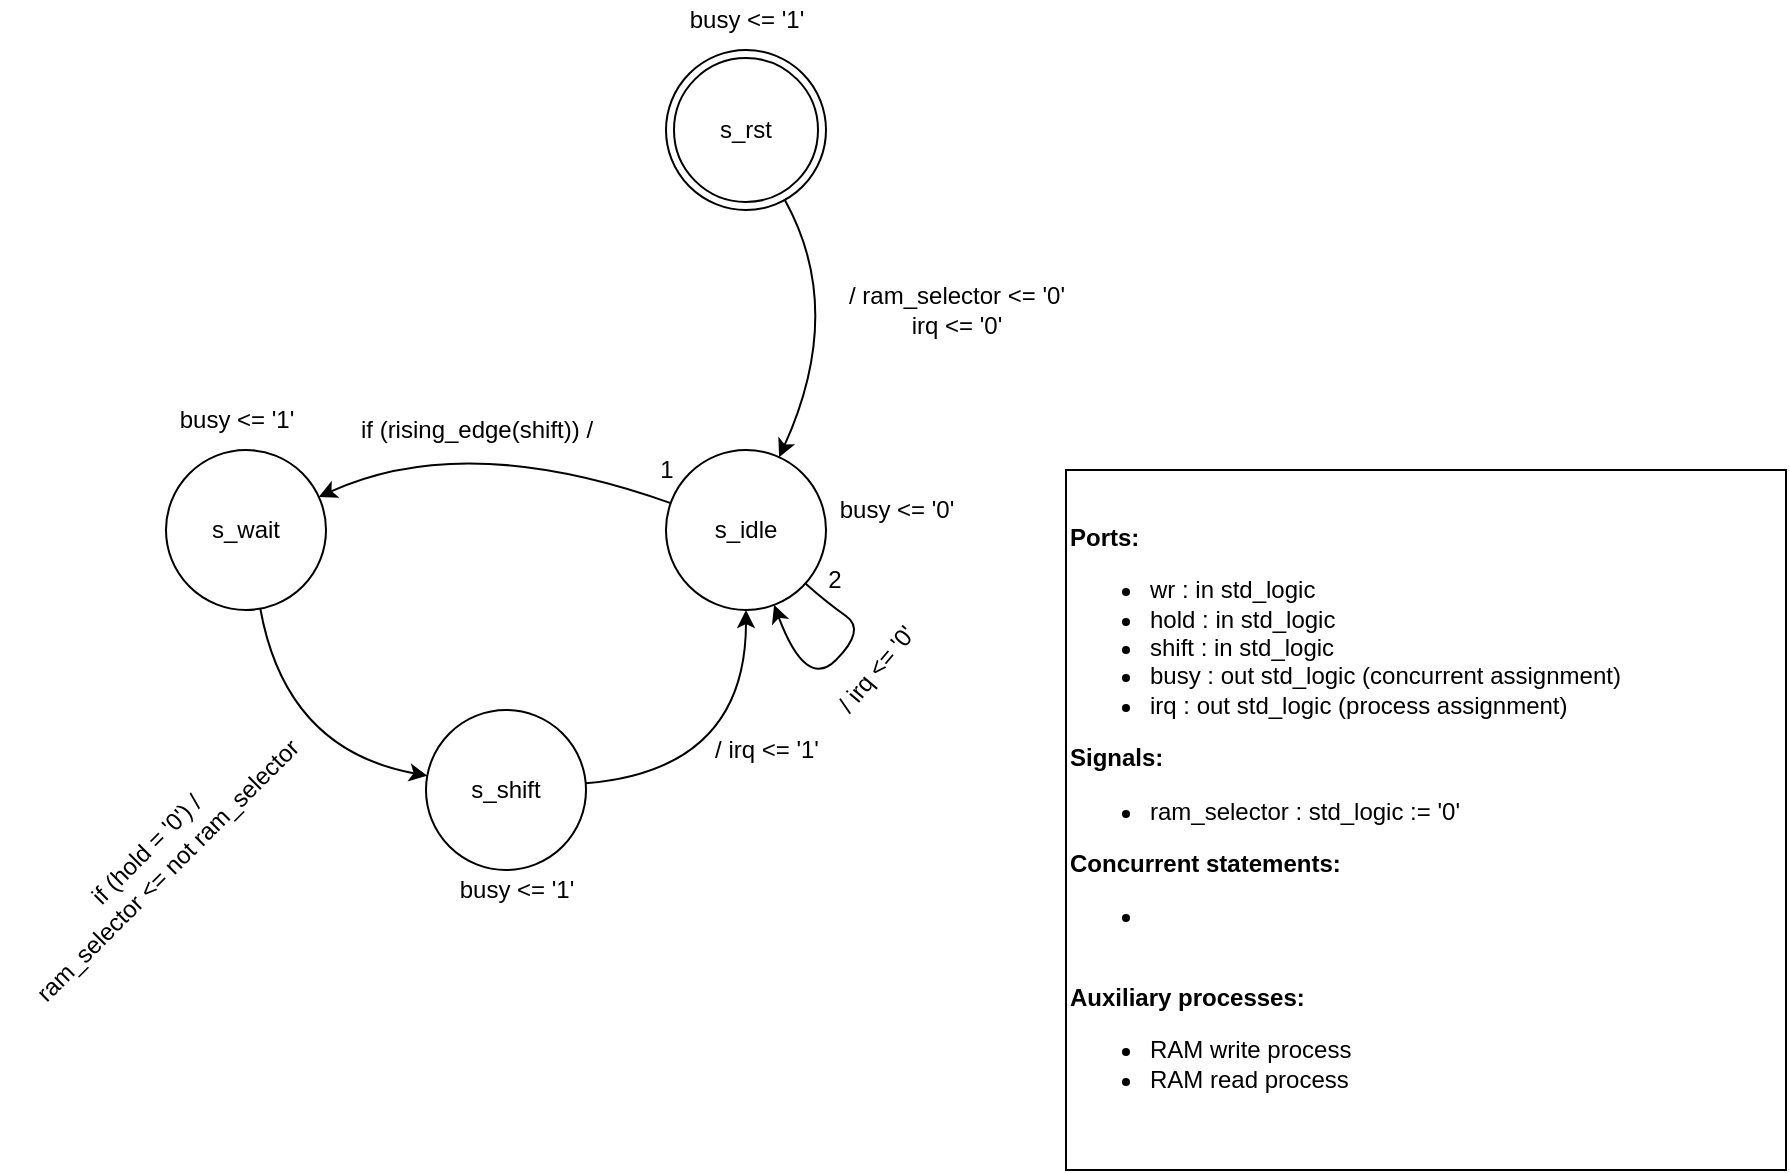 <mxfile version="16.5.2" type="github">
  <diagram id="UbQv_EctIj_w4tUcBMWh" name="Page-1">
    <mxGraphModel dx="2035" dy="683" grid="1" gridSize="10" guides="1" tooltips="1" connect="1" arrows="1" fold="1" page="1" pageScale="1" pageWidth="850" pageHeight="1100" math="0" shadow="0">
      <root>
        <mxCell id="0" />
        <mxCell id="1" parent="0" />
        <mxCell id="_KIMBr_GJViHkxQJKJZy-1" value="s_rst" style="ellipse;shape=doubleEllipse;whiteSpace=wrap;html=1;aspect=fixed;" vertex="1" parent="1">
          <mxGeometry x="280" y="160" width="80" height="80" as="geometry" />
        </mxCell>
        <mxCell id="_KIMBr_GJViHkxQJKJZy-2" value="s_idle" style="ellipse;whiteSpace=wrap;html=1;aspect=fixed;" vertex="1" parent="1">
          <mxGeometry x="280" y="360" width="80" height="80" as="geometry" />
        </mxCell>
        <mxCell id="_KIMBr_GJViHkxQJKJZy-3" value="" style="curved=1;endArrow=classic;html=1;rounded=0;" edge="1" parent="1" source="_KIMBr_GJViHkxQJKJZy-1" target="_KIMBr_GJViHkxQJKJZy-2">
          <mxGeometry width="50" height="50" relative="1" as="geometry">
            <mxPoint x="420" y="300" as="sourcePoint" />
            <mxPoint x="470" y="250" as="targetPoint" />
            <Array as="points">
              <mxPoint x="370" y="290" />
            </Array>
          </mxGeometry>
        </mxCell>
        <mxCell id="_KIMBr_GJViHkxQJKJZy-4" value="&lt;div&gt;/ ram_selector &amp;lt;= &#39;0&#39;&lt;/div&gt;&lt;div&gt;irq &amp;lt;= &#39;0&#39;&lt;br&gt;&lt;/div&gt;" style="text;html=1;align=center;verticalAlign=middle;resizable=0;points=[];autosize=1;strokeColor=none;fillColor=none;" vertex="1" parent="1">
          <mxGeometry x="365" y="275" width="120" height="30" as="geometry" />
        </mxCell>
        <mxCell id="_KIMBr_GJViHkxQJKJZy-6" value="&lt;div align=&quot;left&quot;&gt;&lt;b&gt;Ports:&lt;/b&gt;&lt;/div&gt;&lt;div align=&quot;left&quot;&gt;&lt;ul&gt;&lt;li&gt;wr : in std_logic&lt;/li&gt;&lt;li&gt;hold : in std_logic&lt;/li&gt;&lt;li&gt;shift : in std_logic&lt;/li&gt;&lt;li&gt;busy : out std_logic (concurrent assignment)&lt;br&gt;&lt;/li&gt;&lt;li&gt;irq : out std_logic (process assignment)&lt;/li&gt;&lt;/ul&gt;&lt;/div&gt;&lt;div&gt;&lt;b&gt;Signals:&lt;/b&gt;&lt;/div&gt;&lt;div&gt;&lt;ul&gt;&lt;li&gt;ram_selector : std_logic := &#39;0&#39;&lt;/li&gt;&lt;/ul&gt;&lt;/div&gt;&lt;div&gt;&lt;b&gt;Concurrent statements:&lt;/b&gt;&lt;/div&gt;&lt;div&gt;&lt;ul&gt;&lt;li&gt;&lt;br&gt;&lt;/li&gt;&lt;/ul&gt;&lt;/div&gt;&lt;div&gt;&lt;br&gt;&lt;/div&gt;&lt;div&gt;&lt;b&gt;Auxiliary processes:&lt;/b&gt;&lt;/div&gt;&lt;div align=&quot;left&quot;&gt;&lt;ul&gt;&lt;li&gt;RAM write process&lt;/li&gt;&lt;li&gt;RAM read process&lt;/li&gt;&lt;/ul&gt;&lt;/div&gt;" style="rounded=0;whiteSpace=wrap;html=1;align=left;" vertex="1" parent="1">
          <mxGeometry x="480" y="370" width="360" height="350" as="geometry" />
        </mxCell>
        <mxCell id="_KIMBr_GJViHkxQJKJZy-7" value="s_wait" style="ellipse;whiteSpace=wrap;html=1;aspect=fixed;" vertex="1" parent="1">
          <mxGeometry x="30" y="360" width="80" height="80" as="geometry" />
        </mxCell>
        <mxCell id="_KIMBr_GJViHkxQJKJZy-8" value="" style="curved=1;endArrow=classic;html=1;rounded=0;" edge="1" parent="1" source="_KIMBr_GJViHkxQJKJZy-2" target="_KIMBr_GJViHkxQJKJZy-7">
          <mxGeometry width="50" height="50" relative="1" as="geometry">
            <mxPoint x="130" y="410" as="sourcePoint" />
            <mxPoint x="180" y="360" as="targetPoint" />
            <Array as="points">
              <mxPoint x="180" y="350" />
            </Array>
          </mxGeometry>
        </mxCell>
        <mxCell id="_KIMBr_GJViHkxQJKJZy-9" value="&lt;div&gt;if (rising_edge(shift)) /&lt;/div&gt;" style="text;html=1;align=center;verticalAlign=middle;resizable=0;points=[];autosize=1;strokeColor=none;fillColor=none;" vertex="1" parent="1">
          <mxGeometry x="120" y="340" width="130" height="20" as="geometry" />
        </mxCell>
        <mxCell id="_KIMBr_GJViHkxQJKJZy-10" value="s_shift" style="ellipse;whiteSpace=wrap;html=1;aspect=fixed;" vertex="1" parent="1">
          <mxGeometry x="160" y="490" width="80" height="80" as="geometry" />
        </mxCell>
        <mxCell id="_KIMBr_GJViHkxQJKJZy-11" value="" style="curved=1;endArrow=classic;html=1;rounded=0;" edge="1" parent="1" source="_KIMBr_GJViHkxQJKJZy-7" target="_KIMBr_GJViHkxQJKJZy-10">
          <mxGeometry width="50" height="50" relative="1" as="geometry">
            <mxPoint x="30" y="550" as="sourcePoint" />
            <mxPoint x="80" y="500" as="targetPoint" />
            <Array as="points">
              <mxPoint x="90" y="510" />
            </Array>
          </mxGeometry>
        </mxCell>
        <mxCell id="_KIMBr_GJViHkxQJKJZy-12" value="&lt;div&gt;if (hold = &#39;0&#39;) /&lt;/div&gt;&lt;div&gt;ram_selector &amp;lt;= not ram_selector&lt;/div&gt;" style="text;html=1;align=center;verticalAlign=middle;resizable=0;points=[];autosize=1;strokeColor=none;fillColor=none;rotation=-45;" vertex="1" parent="1">
          <mxGeometry x="-70" y="550" width="190" height="30" as="geometry" />
        </mxCell>
        <mxCell id="_KIMBr_GJViHkxQJKJZy-15" value="" style="curved=1;endArrow=classic;html=1;rounded=0;" edge="1" parent="1" source="_KIMBr_GJViHkxQJKJZy-10" target="_KIMBr_GJViHkxQJKJZy-2">
          <mxGeometry width="50" height="50" relative="1" as="geometry">
            <mxPoint x="130" y="670" as="sourcePoint" />
            <mxPoint x="250.27" y="589.846" as="targetPoint" />
            <Array as="points">
              <mxPoint x="320" y="520" />
            </Array>
          </mxGeometry>
        </mxCell>
        <mxCell id="_KIMBr_GJViHkxQJKJZy-18" value="&lt;div&gt;busy &amp;lt;= &#39;1&#39;&lt;/div&gt;" style="text;html=1;align=center;verticalAlign=middle;resizable=0;points=[];autosize=1;strokeColor=none;fillColor=none;" vertex="1" parent="1">
          <mxGeometry x="285" y="135" width="70" height="20" as="geometry" />
        </mxCell>
        <mxCell id="_KIMBr_GJViHkxQJKJZy-19" value="&lt;div&gt;busy &amp;lt;= &#39;0&#39;&lt;/div&gt;" style="text;html=1;align=center;verticalAlign=middle;resizable=0;points=[];autosize=1;strokeColor=none;fillColor=none;" vertex="1" parent="1">
          <mxGeometry x="360" y="380" width="70" height="20" as="geometry" />
        </mxCell>
        <mxCell id="_KIMBr_GJViHkxQJKJZy-20" value="&lt;div&gt;busy &amp;lt;= &#39;1&#39;&lt;/div&gt;" style="text;html=1;align=center;verticalAlign=middle;resizable=0;points=[];autosize=1;strokeColor=none;fillColor=none;" vertex="1" parent="1">
          <mxGeometry x="30" y="335" width="70" height="20" as="geometry" />
        </mxCell>
        <mxCell id="_KIMBr_GJViHkxQJKJZy-21" value="&lt;div&gt;busy &amp;lt;= &#39;1&#39;&lt;/div&gt;" style="text;html=1;align=center;verticalAlign=middle;resizable=0;points=[];autosize=1;strokeColor=none;fillColor=none;" vertex="1" parent="1">
          <mxGeometry x="170" y="570" width="70" height="20" as="geometry" />
        </mxCell>
        <mxCell id="_KIMBr_GJViHkxQJKJZy-23" value="/ irq &amp;lt;= &#39;1&#39;" style="text;html=1;align=center;verticalAlign=middle;resizable=0;points=[];autosize=1;strokeColor=none;fillColor=none;" vertex="1" parent="1">
          <mxGeometry x="295" y="500" width="70" height="20" as="geometry" />
        </mxCell>
        <mxCell id="_KIMBr_GJViHkxQJKJZy-24" value="" style="curved=1;endArrow=classic;html=1;rounded=0;" edge="1" parent="1" source="_KIMBr_GJViHkxQJKJZy-2" target="_KIMBr_GJViHkxQJKJZy-2">
          <mxGeometry width="50" height="50" relative="1" as="geometry">
            <mxPoint x="130" y="670" as="sourcePoint" />
            <mxPoint x="250.27" y="589.846" as="targetPoint" />
            <Array as="points">
              <mxPoint x="360" y="436" />
              <mxPoint x="380" y="450" />
              <mxPoint x="350" y="480" />
            </Array>
          </mxGeometry>
        </mxCell>
        <mxCell id="_KIMBr_GJViHkxQJKJZy-25" value="/ irq &amp;lt;= &#39;0&#39;" style="text;html=1;align=center;verticalAlign=middle;resizable=0;points=[];autosize=1;strokeColor=none;fillColor=none;rotation=-50;" vertex="1" parent="1">
          <mxGeometry x="350" y="460" width="70" height="20" as="geometry" />
        </mxCell>
        <mxCell id="_KIMBr_GJViHkxQJKJZy-26" value="1" style="text;html=1;align=center;verticalAlign=middle;resizable=0;points=[];autosize=1;strokeColor=none;fillColor=none;" vertex="1" parent="1">
          <mxGeometry x="270" y="360" width="20" height="20" as="geometry" />
        </mxCell>
        <mxCell id="_KIMBr_GJViHkxQJKJZy-27" value="2" style="text;html=1;align=center;verticalAlign=middle;resizable=0;points=[];autosize=1;strokeColor=none;fillColor=none;" vertex="1" parent="1">
          <mxGeometry x="354" y="415" width="20" height="20" as="geometry" />
        </mxCell>
      </root>
    </mxGraphModel>
  </diagram>
</mxfile>
